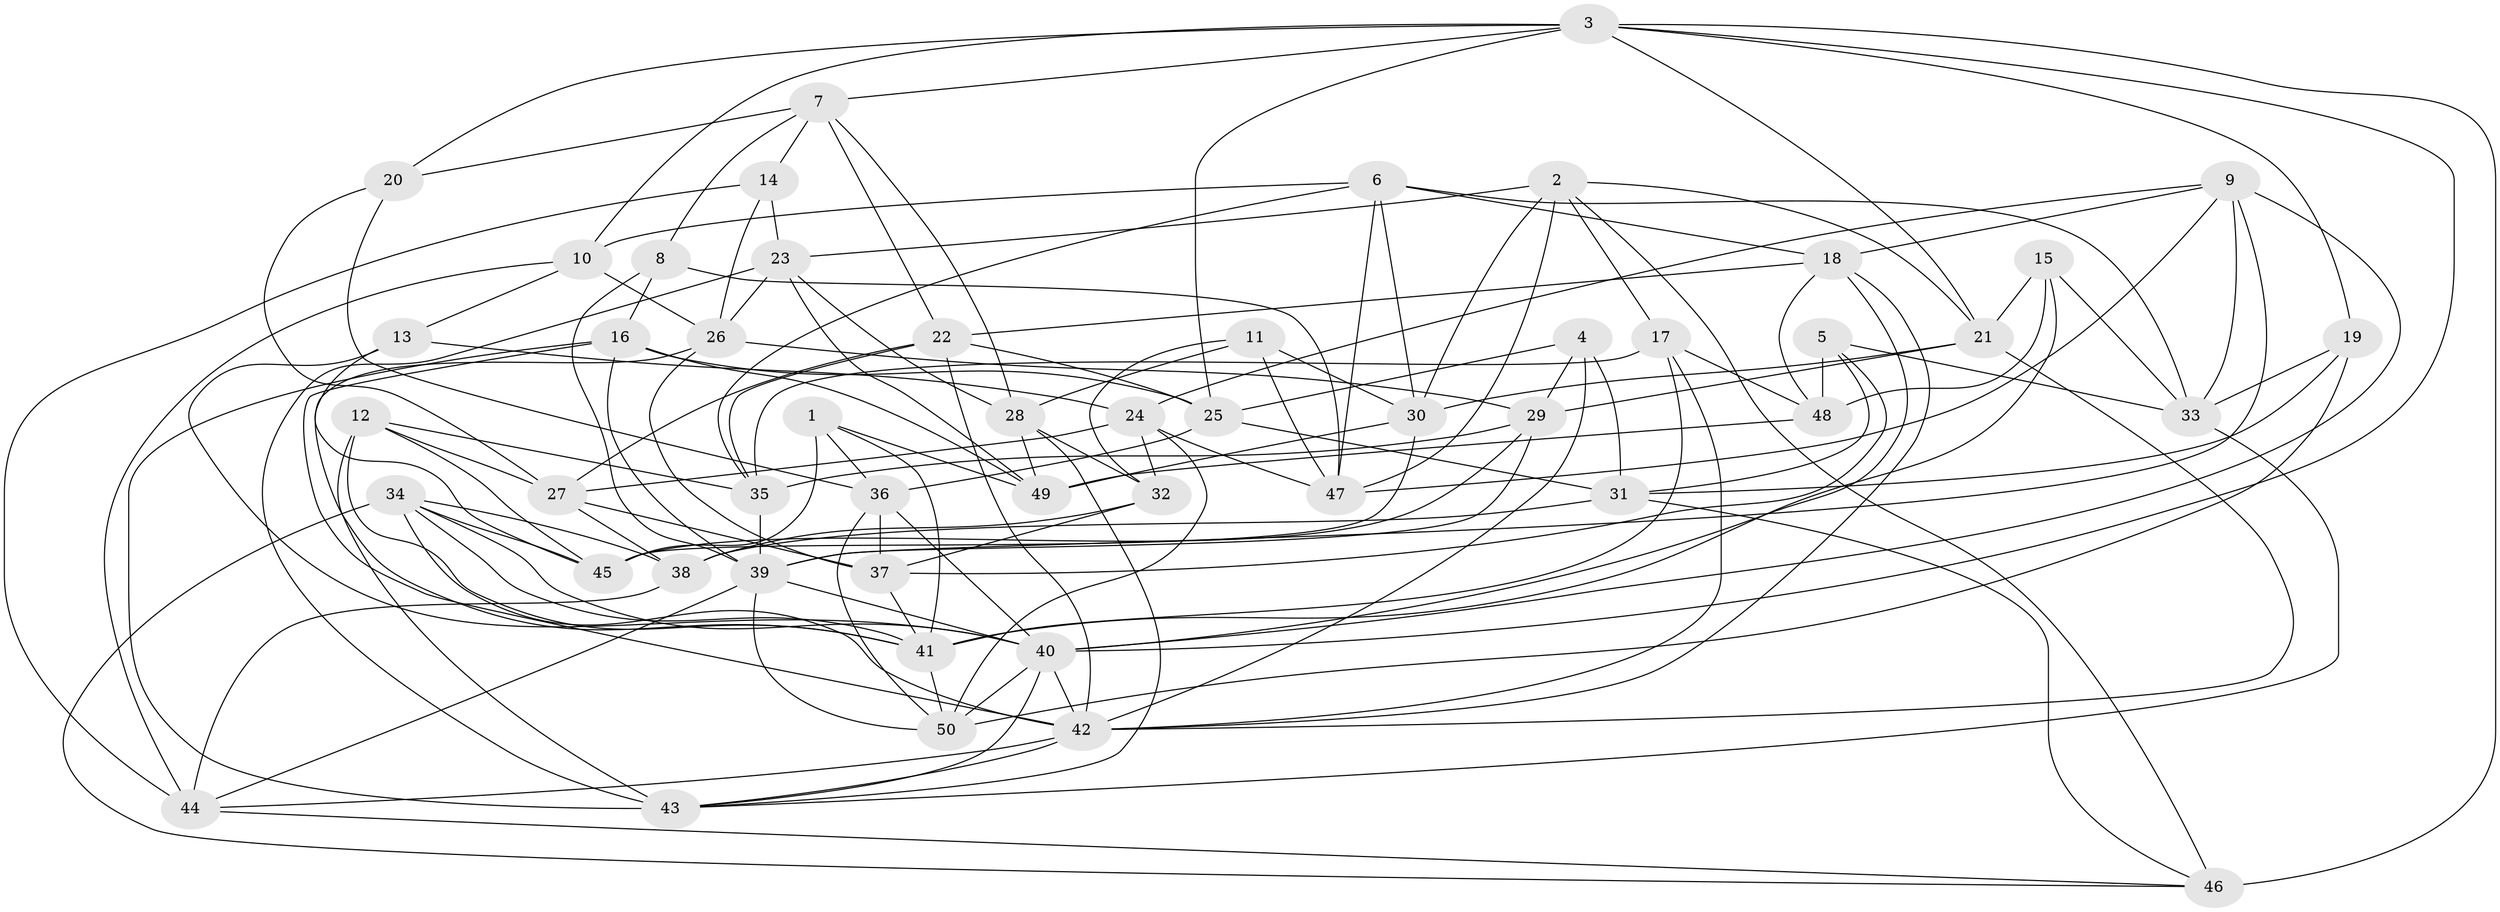 // original degree distribution, {4: 1.0}
// Generated by graph-tools (version 1.1) at 2025/26/03/09/25 03:26:58]
// undirected, 50 vertices, 144 edges
graph export_dot {
graph [start="1"]
  node [color=gray90,style=filled];
  1;
  2;
  3;
  4;
  5;
  6;
  7;
  8;
  9;
  10;
  11;
  12;
  13;
  14;
  15;
  16;
  17;
  18;
  19;
  20;
  21;
  22;
  23;
  24;
  25;
  26;
  27;
  28;
  29;
  30;
  31;
  32;
  33;
  34;
  35;
  36;
  37;
  38;
  39;
  40;
  41;
  42;
  43;
  44;
  45;
  46;
  47;
  48;
  49;
  50;
  1 -- 36 [weight=1.0];
  1 -- 41 [weight=1.0];
  1 -- 45 [weight=1.0];
  1 -- 49 [weight=1.0];
  2 -- 17 [weight=1.0];
  2 -- 21 [weight=1.0];
  2 -- 23 [weight=1.0];
  2 -- 30 [weight=1.0];
  2 -- 46 [weight=1.0];
  2 -- 47 [weight=1.0];
  3 -- 7 [weight=1.0];
  3 -- 10 [weight=2.0];
  3 -- 19 [weight=1.0];
  3 -- 20 [weight=1.0];
  3 -- 21 [weight=1.0];
  3 -- 25 [weight=1.0];
  3 -- 40 [weight=1.0];
  3 -- 46 [weight=2.0];
  4 -- 25 [weight=1.0];
  4 -- 29 [weight=1.0];
  4 -- 31 [weight=1.0];
  4 -- 42 [weight=1.0];
  5 -- 31 [weight=1.0];
  5 -- 33 [weight=1.0];
  5 -- 37 [weight=1.0];
  5 -- 48 [weight=1.0];
  6 -- 10 [weight=1.0];
  6 -- 18 [weight=1.0];
  6 -- 30 [weight=1.0];
  6 -- 33 [weight=1.0];
  6 -- 35 [weight=1.0];
  6 -- 47 [weight=1.0];
  7 -- 8 [weight=1.0];
  7 -- 14 [weight=1.0];
  7 -- 20 [weight=1.0];
  7 -- 22 [weight=1.0];
  7 -- 28 [weight=1.0];
  8 -- 16 [weight=1.0];
  8 -- 39 [weight=1.0];
  8 -- 47 [weight=1.0];
  9 -- 18 [weight=1.0];
  9 -- 24 [weight=1.0];
  9 -- 33 [weight=1.0];
  9 -- 39 [weight=1.0];
  9 -- 40 [weight=1.0];
  9 -- 47 [weight=1.0];
  10 -- 13 [weight=1.0];
  10 -- 26 [weight=1.0];
  10 -- 44 [weight=1.0];
  11 -- 28 [weight=1.0];
  11 -- 30 [weight=1.0];
  11 -- 32 [weight=1.0];
  11 -- 47 [weight=1.0];
  12 -- 27 [weight=1.0];
  12 -- 35 [weight=1.0];
  12 -- 41 [weight=1.0];
  12 -- 43 [weight=2.0];
  12 -- 45 [weight=1.0];
  13 -- 24 [weight=1.0];
  13 -- 40 [weight=1.0];
  13 -- 45 [weight=1.0];
  14 -- 23 [weight=1.0];
  14 -- 26 [weight=1.0];
  14 -- 44 [weight=1.0];
  15 -- 21 [weight=1.0];
  15 -- 33 [weight=1.0];
  15 -- 41 [weight=1.0];
  15 -- 48 [weight=1.0];
  16 -- 25 [weight=1.0];
  16 -- 39 [weight=1.0];
  16 -- 42 [weight=1.0];
  16 -- 43 [weight=1.0];
  16 -- 49 [weight=1.0];
  17 -- 35 [weight=1.0];
  17 -- 41 [weight=1.0];
  17 -- 42 [weight=1.0];
  17 -- 48 [weight=2.0];
  18 -- 22 [weight=1.0];
  18 -- 40 [weight=1.0];
  18 -- 42 [weight=1.0];
  18 -- 48 [weight=1.0];
  19 -- 31 [weight=1.0];
  19 -- 33 [weight=1.0];
  19 -- 50 [weight=1.0];
  20 -- 27 [weight=1.0];
  20 -- 36 [weight=1.0];
  21 -- 29 [weight=1.0];
  21 -- 30 [weight=1.0];
  21 -- 42 [weight=1.0];
  22 -- 25 [weight=1.0];
  22 -- 27 [weight=1.0];
  22 -- 35 [weight=1.0];
  22 -- 42 [weight=1.0];
  23 -- 26 [weight=1.0];
  23 -- 28 [weight=1.0];
  23 -- 43 [weight=1.0];
  23 -- 49 [weight=1.0];
  24 -- 27 [weight=1.0];
  24 -- 32 [weight=1.0];
  24 -- 47 [weight=1.0];
  24 -- 50 [weight=1.0];
  25 -- 31 [weight=1.0];
  25 -- 36 [weight=1.0];
  26 -- 29 [weight=1.0];
  26 -- 37 [weight=1.0];
  26 -- 41 [weight=1.0];
  27 -- 37 [weight=1.0];
  27 -- 38 [weight=1.0];
  28 -- 32 [weight=1.0];
  28 -- 43 [weight=1.0];
  28 -- 49 [weight=1.0];
  29 -- 35 [weight=1.0];
  29 -- 39 [weight=1.0];
  29 -- 45 [weight=1.0];
  30 -- 45 [weight=1.0];
  30 -- 49 [weight=1.0];
  31 -- 38 [weight=1.0];
  31 -- 46 [weight=1.0];
  32 -- 37 [weight=1.0];
  32 -- 38 [weight=2.0];
  33 -- 43 [weight=1.0];
  34 -- 38 [weight=1.0];
  34 -- 40 [weight=1.0];
  34 -- 41 [weight=1.0];
  34 -- 42 [weight=1.0];
  34 -- 45 [weight=1.0];
  34 -- 46 [weight=1.0];
  35 -- 39 [weight=1.0];
  36 -- 37 [weight=1.0];
  36 -- 40 [weight=1.0];
  36 -- 50 [weight=1.0];
  37 -- 41 [weight=1.0];
  38 -- 44 [weight=1.0];
  39 -- 40 [weight=1.0];
  39 -- 44 [weight=1.0];
  39 -- 50 [weight=1.0];
  40 -- 42 [weight=1.0];
  40 -- 43 [weight=1.0];
  40 -- 50 [weight=1.0];
  41 -- 50 [weight=1.0];
  42 -- 43 [weight=1.0];
  42 -- 44 [weight=1.0];
  44 -- 46 [weight=1.0];
  48 -- 49 [weight=1.0];
}
